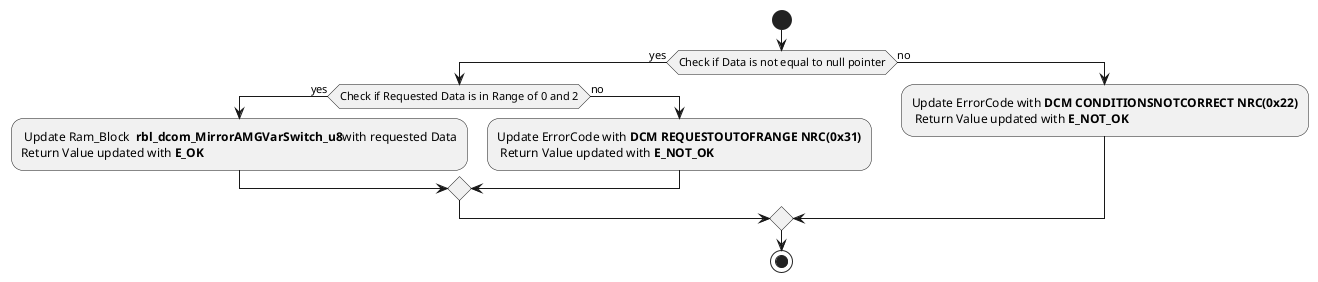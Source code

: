 @startuml
start
if(Check if Data is not equal to null pointer) then (yes)
 if(Check if Requested Data is in Range of 0 and 2) then (yes)
 : Update Ram_Block <b> rbl_dcom_MirrorAMGVarSwitch_u8<plain>with requested Data
 Return Value updated with <b>E_OK;
else (no)
 :Update ErrorCode with <b>DCM REQUESTOUTOFRANGE NRC(0x31)
  Return Value updated with <b>E_NOT_OK;
endif
else (no)
 :Update ErrorCode with <b>DCM CONDITIONSNOTCORRECT NRC(0x22)
  Return Value updated with <b>E_NOT_OK;
endif
stop
@enduml
